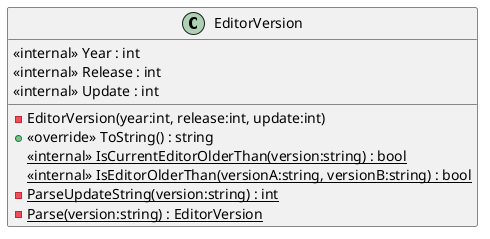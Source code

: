 @startuml
class EditorVersion {
    <<internal>> Year : int
    <<internal>> Release : int
    <<internal>> Update : int
    - EditorVersion(year:int, release:int, update:int)
    + <<override>> ToString() : string
    <<internal>> {static} IsCurrentEditorOlderThan(version:string) : bool
    <<internal>> {static} IsEditorOlderThan(versionA:string, versionB:string) : bool
    {static} - ParseUpdateString(version:string) : int
    {static} - Parse(version:string) : EditorVersion
}
@enduml
